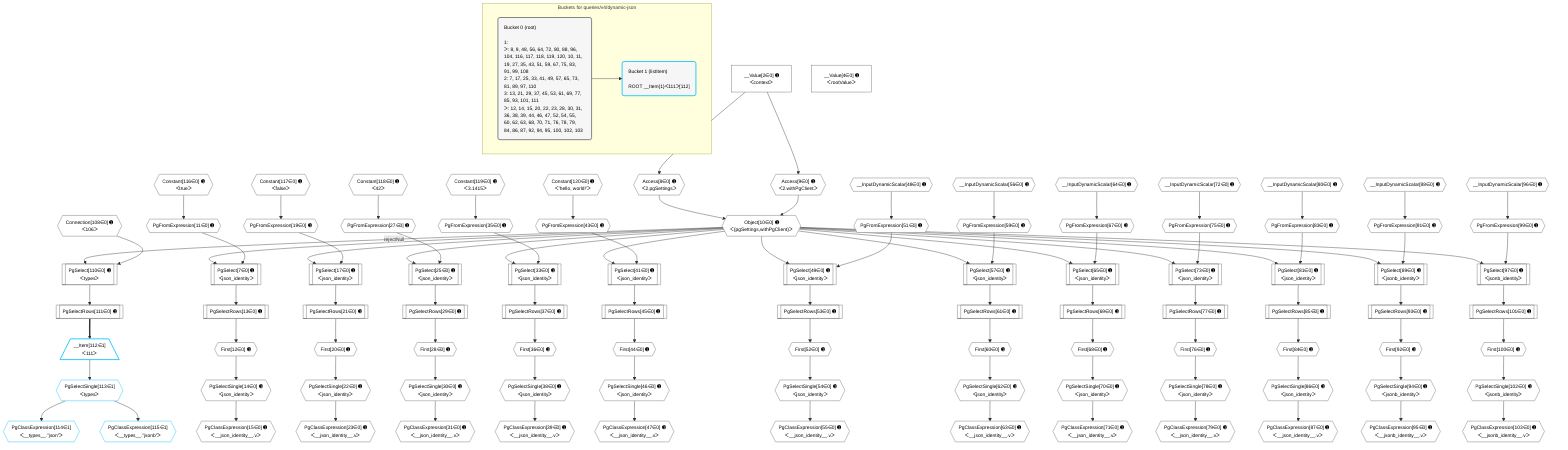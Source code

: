 %%{init: {'themeVariables': { 'fontSize': '12px'}}}%%
graph TD
    classDef path fill:#eee,stroke:#000,color:#000
    classDef plan fill:#fff,stroke-width:1px,color:#000
    classDef itemplan fill:#fff,stroke-width:2px,color:#000
    classDef unbatchedplan fill:#dff,stroke-width:1px,color:#000
    classDef sideeffectplan fill:#fcc,stroke-width:2px,color:#000
    classDef bucket fill:#f6f6f6,color:#000,stroke-width:2px,text-align:left


    %% plan dependencies
    PgSelect110[["PgSelect[110∈0] ➊<br />ᐸtypesᐳ"]]:::plan
    Object10{{"Object[10∈0] ➊<br />ᐸ{pgSettings,withPgClient}ᐳ"}}:::plan
    Connection108{{"Connection[108∈0] ➊<br />ᐸ106ᐳ"}}:::plan
    Object10 -->|rejectNull| PgSelect110
    Connection108 --> PgSelect110
    PgSelect7[["PgSelect[7∈0] ➊<br />ᐸjson_identityᐳ"]]:::plan
    PgFromExpression11{{"PgFromExpression[11∈0] ➊"}}:::plan
    Object10 & PgFromExpression11 --> PgSelect7
    Access8{{"Access[8∈0] ➊<br />ᐸ2.pgSettingsᐳ"}}:::plan
    Access9{{"Access[9∈0] ➊<br />ᐸ2.withPgClientᐳ"}}:::plan
    Access8 & Access9 --> Object10
    PgSelect17[["PgSelect[17∈0] ➊<br />ᐸjson_identityᐳ"]]:::plan
    PgFromExpression19{{"PgFromExpression[19∈0] ➊"}}:::plan
    Object10 & PgFromExpression19 --> PgSelect17
    PgSelect25[["PgSelect[25∈0] ➊<br />ᐸjson_identityᐳ"]]:::plan
    PgFromExpression27{{"PgFromExpression[27∈0] ➊"}}:::plan
    Object10 & PgFromExpression27 --> PgSelect25
    PgSelect33[["PgSelect[33∈0] ➊<br />ᐸjson_identityᐳ"]]:::plan
    PgFromExpression35{{"PgFromExpression[35∈0] ➊"}}:::plan
    Object10 & PgFromExpression35 --> PgSelect33
    PgSelect41[["PgSelect[41∈0] ➊<br />ᐸjson_identityᐳ"]]:::plan
    PgFromExpression43{{"PgFromExpression[43∈0] ➊"}}:::plan
    Object10 & PgFromExpression43 --> PgSelect41
    PgSelect49[["PgSelect[49∈0] ➊<br />ᐸjson_identityᐳ"]]:::plan
    PgFromExpression51{{"PgFromExpression[51∈0] ➊"}}:::plan
    Object10 & PgFromExpression51 --> PgSelect49
    PgSelect57[["PgSelect[57∈0] ➊<br />ᐸjson_identityᐳ"]]:::plan
    PgFromExpression59{{"PgFromExpression[59∈0] ➊"}}:::plan
    Object10 & PgFromExpression59 --> PgSelect57
    PgSelect65[["PgSelect[65∈0] ➊<br />ᐸjson_identityᐳ"]]:::plan
    PgFromExpression67{{"PgFromExpression[67∈0] ➊"}}:::plan
    Object10 & PgFromExpression67 --> PgSelect65
    PgSelect73[["PgSelect[73∈0] ➊<br />ᐸjson_identityᐳ"]]:::plan
    PgFromExpression75{{"PgFromExpression[75∈0] ➊"}}:::plan
    Object10 & PgFromExpression75 --> PgSelect73
    PgSelect81[["PgSelect[81∈0] ➊<br />ᐸjson_identityᐳ"]]:::plan
    PgFromExpression83{{"PgFromExpression[83∈0] ➊"}}:::plan
    Object10 & PgFromExpression83 --> PgSelect81
    PgSelect89[["PgSelect[89∈0] ➊<br />ᐸjsonb_identityᐳ"]]:::plan
    PgFromExpression91{{"PgFromExpression[91∈0] ➊"}}:::plan
    Object10 & PgFromExpression91 --> PgSelect89
    PgSelect97[["PgSelect[97∈0] ➊<br />ᐸjsonb_identityᐳ"]]:::plan
    PgFromExpression99{{"PgFromExpression[99∈0] ➊"}}:::plan
    Object10 & PgFromExpression99 --> PgSelect97
    __Value2["__Value[2∈0] ➊<br />ᐸcontextᐳ"]:::plan
    __Value2 --> Access8
    __Value2 --> Access9
    Constant116{{"Constant[116∈0] ➊<br />ᐸtrueᐳ"}}:::plan
    Constant116 --> PgFromExpression11
    First12{{"First[12∈0] ➊"}}:::plan
    PgSelectRows13[["PgSelectRows[13∈0] ➊"]]:::plan
    PgSelectRows13 --> First12
    PgSelect7 --> PgSelectRows13
    PgSelectSingle14{{"PgSelectSingle[14∈0] ➊<br />ᐸjson_identityᐳ"}}:::plan
    First12 --> PgSelectSingle14
    PgClassExpression15{{"PgClassExpression[15∈0] ➊<br />ᐸ__json_identity__.vᐳ"}}:::plan
    PgSelectSingle14 --> PgClassExpression15
    Constant117{{"Constant[117∈0] ➊<br />ᐸfalseᐳ"}}:::plan
    Constant117 --> PgFromExpression19
    First20{{"First[20∈0] ➊"}}:::plan
    PgSelectRows21[["PgSelectRows[21∈0] ➊"]]:::plan
    PgSelectRows21 --> First20
    PgSelect17 --> PgSelectRows21
    PgSelectSingle22{{"PgSelectSingle[22∈0] ➊<br />ᐸjson_identityᐳ"}}:::plan
    First20 --> PgSelectSingle22
    PgClassExpression23{{"PgClassExpression[23∈0] ➊<br />ᐸ__json_identity__.vᐳ"}}:::plan
    PgSelectSingle22 --> PgClassExpression23
    Constant118{{"Constant[118∈0] ➊<br />ᐸ42ᐳ"}}:::plan
    Constant118 --> PgFromExpression27
    First28{{"First[28∈0] ➊"}}:::plan
    PgSelectRows29[["PgSelectRows[29∈0] ➊"]]:::plan
    PgSelectRows29 --> First28
    PgSelect25 --> PgSelectRows29
    PgSelectSingle30{{"PgSelectSingle[30∈0] ➊<br />ᐸjson_identityᐳ"}}:::plan
    First28 --> PgSelectSingle30
    PgClassExpression31{{"PgClassExpression[31∈0] ➊<br />ᐸ__json_identity__.vᐳ"}}:::plan
    PgSelectSingle30 --> PgClassExpression31
    Constant119{{"Constant[119∈0] ➊<br />ᐸ3.1415ᐳ"}}:::plan
    Constant119 --> PgFromExpression35
    First36{{"First[36∈0] ➊"}}:::plan
    PgSelectRows37[["PgSelectRows[37∈0] ➊"]]:::plan
    PgSelectRows37 --> First36
    PgSelect33 --> PgSelectRows37
    PgSelectSingle38{{"PgSelectSingle[38∈0] ➊<br />ᐸjson_identityᐳ"}}:::plan
    First36 --> PgSelectSingle38
    PgClassExpression39{{"PgClassExpression[39∈0] ➊<br />ᐸ__json_identity__.vᐳ"}}:::plan
    PgSelectSingle38 --> PgClassExpression39
    Constant120{{"Constant[120∈0] ➊<br />ᐸ'hello, world!'ᐳ"}}:::plan
    Constant120 --> PgFromExpression43
    First44{{"First[44∈0] ➊"}}:::plan
    PgSelectRows45[["PgSelectRows[45∈0] ➊"]]:::plan
    PgSelectRows45 --> First44
    PgSelect41 --> PgSelectRows45
    PgSelectSingle46{{"PgSelectSingle[46∈0] ➊<br />ᐸjson_identityᐳ"}}:::plan
    First44 --> PgSelectSingle46
    PgClassExpression47{{"PgClassExpression[47∈0] ➊<br />ᐸ__json_identity__.vᐳ"}}:::plan
    PgSelectSingle46 --> PgClassExpression47
    __InputDynamicScalar48{{"__InputDynamicScalar[48∈0] ➊"}}:::plan
    __InputDynamicScalar48 --> PgFromExpression51
    First52{{"First[52∈0] ➊"}}:::plan
    PgSelectRows53[["PgSelectRows[53∈0] ➊"]]:::plan
    PgSelectRows53 --> First52
    PgSelect49 --> PgSelectRows53
    PgSelectSingle54{{"PgSelectSingle[54∈0] ➊<br />ᐸjson_identityᐳ"}}:::plan
    First52 --> PgSelectSingle54
    PgClassExpression55{{"PgClassExpression[55∈0] ➊<br />ᐸ__json_identity__.vᐳ"}}:::plan
    PgSelectSingle54 --> PgClassExpression55
    __InputDynamicScalar56{{"__InputDynamicScalar[56∈0] ➊"}}:::plan
    __InputDynamicScalar56 --> PgFromExpression59
    First60{{"First[60∈0] ➊"}}:::plan
    PgSelectRows61[["PgSelectRows[61∈0] ➊"]]:::plan
    PgSelectRows61 --> First60
    PgSelect57 --> PgSelectRows61
    PgSelectSingle62{{"PgSelectSingle[62∈0] ➊<br />ᐸjson_identityᐳ"}}:::plan
    First60 --> PgSelectSingle62
    PgClassExpression63{{"PgClassExpression[63∈0] ➊<br />ᐸ__json_identity__.vᐳ"}}:::plan
    PgSelectSingle62 --> PgClassExpression63
    __InputDynamicScalar64{{"__InputDynamicScalar[64∈0] ➊"}}:::plan
    __InputDynamicScalar64 --> PgFromExpression67
    First68{{"First[68∈0] ➊"}}:::plan
    PgSelectRows69[["PgSelectRows[69∈0] ➊"]]:::plan
    PgSelectRows69 --> First68
    PgSelect65 --> PgSelectRows69
    PgSelectSingle70{{"PgSelectSingle[70∈0] ➊<br />ᐸjson_identityᐳ"}}:::plan
    First68 --> PgSelectSingle70
    PgClassExpression71{{"PgClassExpression[71∈0] ➊<br />ᐸ__json_identity__.vᐳ"}}:::plan
    PgSelectSingle70 --> PgClassExpression71
    __InputDynamicScalar72{{"__InputDynamicScalar[72∈0] ➊"}}:::plan
    __InputDynamicScalar72 --> PgFromExpression75
    First76{{"First[76∈0] ➊"}}:::plan
    PgSelectRows77[["PgSelectRows[77∈0] ➊"]]:::plan
    PgSelectRows77 --> First76
    PgSelect73 --> PgSelectRows77
    PgSelectSingle78{{"PgSelectSingle[78∈0] ➊<br />ᐸjson_identityᐳ"}}:::plan
    First76 --> PgSelectSingle78
    PgClassExpression79{{"PgClassExpression[79∈0] ➊<br />ᐸ__json_identity__.vᐳ"}}:::plan
    PgSelectSingle78 --> PgClassExpression79
    __InputDynamicScalar80{{"__InputDynamicScalar[80∈0] ➊"}}:::plan
    __InputDynamicScalar80 --> PgFromExpression83
    First84{{"First[84∈0] ➊"}}:::plan
    PgSelectRows85[["PgSelectRows[85∈0] ➊"]]:::plan
    PgSelectRows85 --> First84
    PgSelect81 --> PgSelectRows85
    PgSelectSingle86{{"PgSelectSingle[86∈0] ➊<br />ᐸjson_identityᐳ"}}:::plan
    First84 --> PgSelectSingle86
    PgClassExpression87{{"PgClassExpression[87∈0] ➊<br />ᐸ__json_identity__.vᐳ"}}:::plan
    PgSelectSingle86 --> PgClassExpression87
    __InputDynamicScalar88{{"__InputDynamicScalar[88∈0] ➊"}}:::plan
    __InputDynamicScalar88 --> PgFromExpression91
    First92{{"First[92∈0] ➊"}}:::plan
    PgSelectRows93[["PgSelectRows[93∈0] ➊"]]:::plan
    PgSelectRows93 --> First92
    PgSelect89 --> PgSelectRows93
    PgSelectSingle94{{"PgSelectSingle[94∈0] ➊<br />ᐸjsonb_identityᐳ"}}:::plan
    First92 --> PgSelectSingle94
    PgClassExpression95{{"PgClassExpression[95∈0] ➊<br />ᐸ__jsonb_identity__.vᐳ"}}:::plan
    PgSelectSingle94 --> PgClassExpression95
    __InputDynamicScalar96{{"__InputDynamicScalar[96∈0] ➊"}}:::plan
    __InputDynamicScalar96 --> PgFromExpression99
    First100{{"First[100∈0] ➊"}}:::plan
    PgSelectRows101[["PgSelectRows[101∈0] ➊"]]:::plan
    PgSelectRows101 --> First100
    PgSelect97 --> PgSelectRows101
    PgSelectSingle102{{"PgSelectSingle[102∈0] ➊<br />ᐸjsonb_identityᐳ"}}:::plan
    First100 --> PgSelectSingle102
    PgClassExpression103{{"PgClassExpression[103∈0] ➊<br />ᐸ__jsonb_identity__.vᐳ"}}:::plan
    PgSelectSingle102 --> PgClassExpression103
    PgSelectRows111[["PgSelectRows[111∈0] ➊"]]:::plan
    PgSelect110 --> PgSelectRows111
    __Value4["__Value[4∈0] ➊<br />ᐸrootValueᐳ"]:::plan
    __Item112[/"__Item[112∈1]<br />ᐸ111ᐳ"\]:::itemplan
    PgSelectRows111 ==> __Item112
    PgSelectSingle113{{"PgSelectSingle[113∈1]<br />ᐸtypesᐳ"}}:::plan
    __Item112 --> PgSelectSingle113
    PgClassExpression114{{"PgClassExpression[114∈1]<br />ᐸ__types__.”json”ᐳ"}}:::plan
    PgSelectSingle113 --> PgClassExpression114
    PgClassExpression115{{"PgClassExpression[115∈1]<br />ᐸ__types__.”jsonb”ᐳ"}}:::plan
    PgSelectSingle113 --> PgClassExpression115

    %% define steps

    subgraph "Buckets for queries/v4/dynamic-json"
    Bucket0("Bucket 0 (root)<br /><br />1: <br />ᐳ: 8, 9, 48, 56, 64, 72, 80, 88, 96, 104, 116, 117, 118, 119, 120, 10, 11, 19, 27, 35, 43, 51, 59, 67, 75, 83, 91, 99, 108<br />2: 7, 17, 25, 33, 41, 49, 57, 65, 73, 81, 89, 97, 110<br />3: 13, 21, 29, 37, 45, 53, 61, 69, 77, 85, 93, 101, 111<br />ᐳ: 12, 14, 15, 20, 22, 23, 28, 30, 31, 36, 38, 39, 44, 46, 47, 52, 54, 55, 60, 62, 63, 68, 70, 71, 76, 78, 79, 84, 86, 87, 92, 94, 95, 100, 102, 103"):::bucket
    classDef bucket0 stroke:#696969
    class Bucket0,__Value2,__Value4,PgSelect7,Access8,Access9,Object10,PgFromExpression11,First12,PgSelectRows13,PgSelectSingle14,PgClassExpression15,PgSelect17,PgFromExpression19,First20,PgSelectRows21,PgSelectSingle22,PgClassExpression23,PgSelect25,PgFromExpression27,First28,PgSelectRows29,PgSelectSingle30,PgClassExpression31,PgSelect33,PgFromExpression35,First36,PgSelectRows37,PgSelectSingle38,PgClassExpression39,PgSelect41,PgFromExpression43,First44,PgSelectRows45,PgSelectSingle46,PgClassExpression47,__InputDynamicScalar48,PgSelect49,PgFromExpression51,First52,PgSelectRows53,PgSelectSingle54,PgClassExpression55,__InputDynamicScalar56,PgSelect57,PgFromExpression59,First60,PgSelectRows61,PgSelectSingle62,PgClassExpression63,__InputDynamicScalar64,PgSelect65,PgFromExpression67,First68,PgSelectRows69,PgSelectSingle70,PgClassExpression71,__InputDynamicScalar72,PgSelect73,PgFromExpression75,First76,PgSelectRows77,PgSelectSingle78,PgClassExpression79,__InputDynamicScalar80,PgSelect81,PgFromExpression83,First84,PgSelectRows85,PgSelectSingle86,PgClassExpression87,__InputDynamicScalar88,PgSelect89,PgFromExpression91,First92,PgSelectRows93,PgSelectSingle94,PgClassExpression95,__InputDynamicScalar96,PgSelect97,PgFromExpression99,First100,PgSelectRows101,PgSelectSingle102,PgClassExpression103,Connection108,PgSelect110,PgSelectRows111,Constant116,Constant117,Constant118,Constant119,Constant120 bucket0
    Bucket1("Bucket 1 (listItem)<br /><br />ROOT __Item{1}ᐸ111ᐳ[112]"):::bucket
    classDef bucket1 stroke:#00bfff
    class Bucket1,__Item112,PgSelectSingle113,PgClassExpression114,PgClassExpression115 bucket1
    Bucket0 --> Bucket1
    end